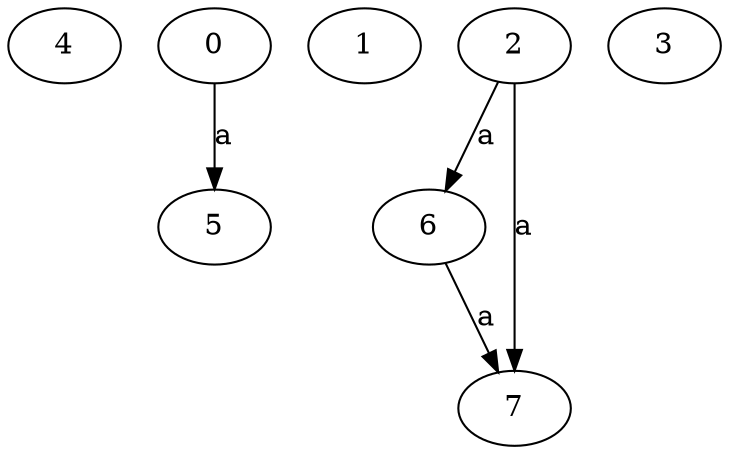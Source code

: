 strict digraph  {
4;
0;
5;
1;
2;
3;
6;
7;
0 -> 5  [label=a];
2 -> 6  [label=a];
2 -> 7  [label=a];
6 -> 7  [label=a];
}
